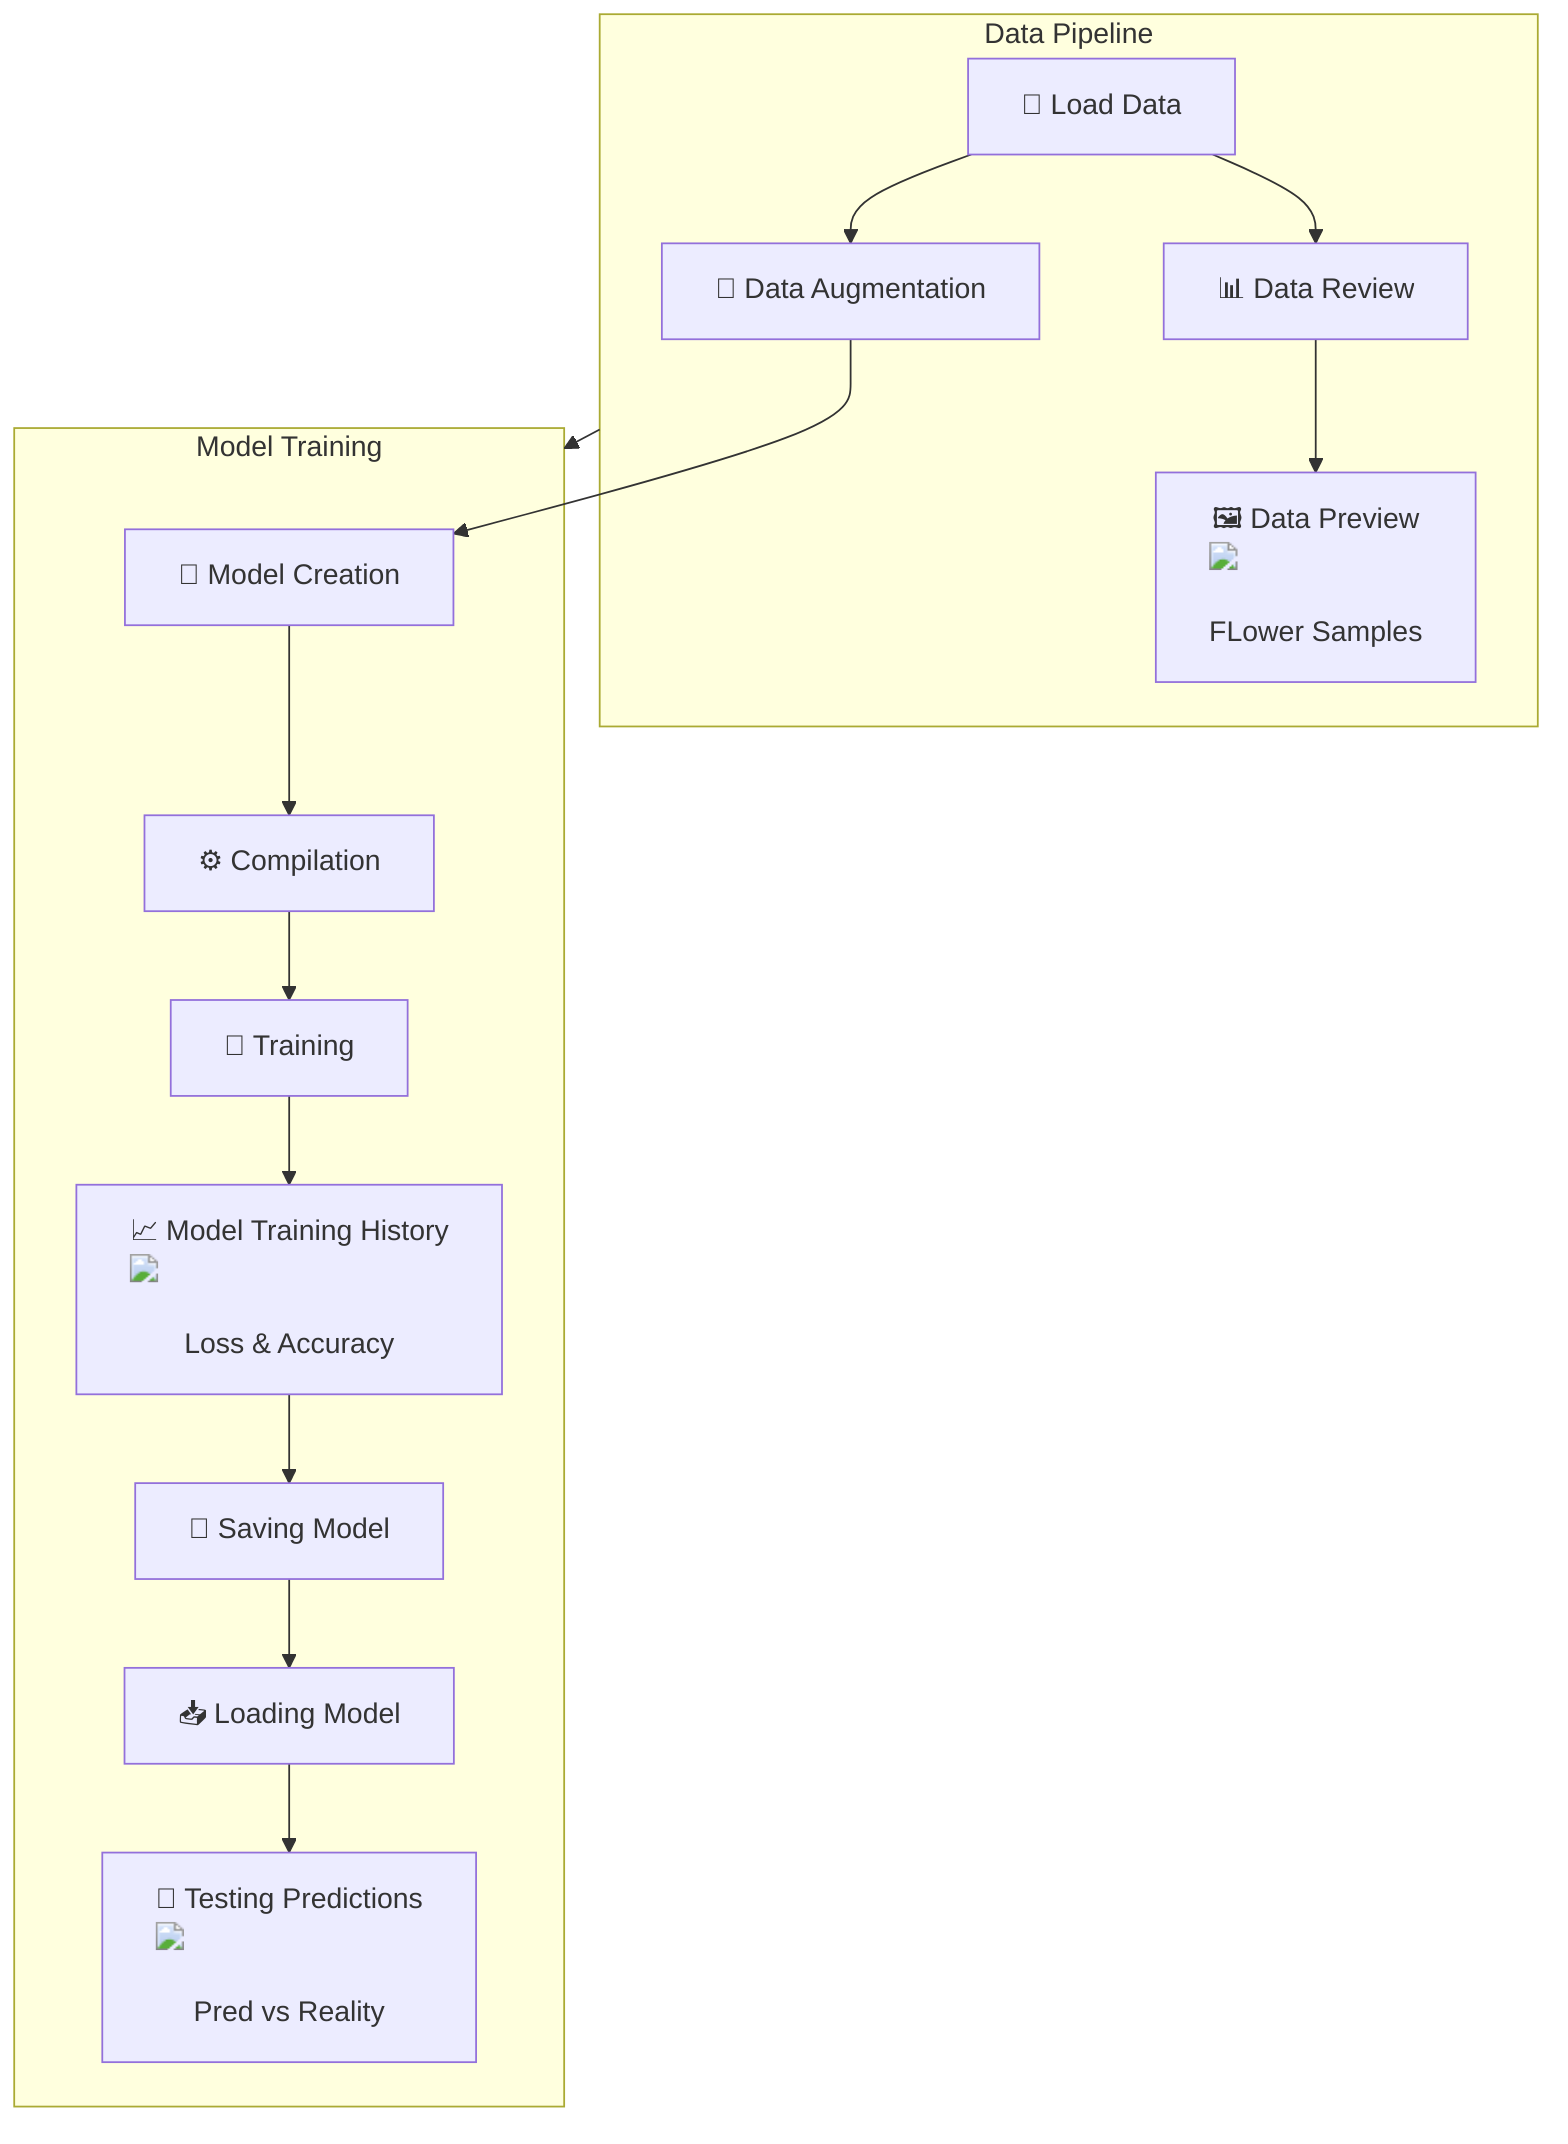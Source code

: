 flowchart TD
    A["📂 Load Data"] --> B["📊 Data Review"]
    B --> C["🖼️ Data Preview <img src='dummy_plots/barplot_template.svg' /> <br/> FLower Samples"]
    A --> D["🔄 Data Augmentation"]
    D --> E["🧠 Model Creation"]
    E --> F["⚙️ Compilation"]
    F --> G["🚀 Training"]
    G --> H["📈 Model Training History <img src='dummy_plots/lineplot_template.svg' /> <br/> Loss & Accuracy"]
    H --> I["💾 Saving Model"]
    I --> J["📥 Loading Model"]
    J --> K["🧪 Testing Predictions <img src='dummy_plots/scatter_plot_template.svg' /> <br/> Pred vs Reality"]

    subgraph Data_Pipeline[Data Pipeline]
        A
        B
        C
        D
    end
    
    subgraph Model_Training[Model Training]
        E
        F
        G
        H
        I
        J
        K
    end
    
    Data_Pipeline --> Model_Training